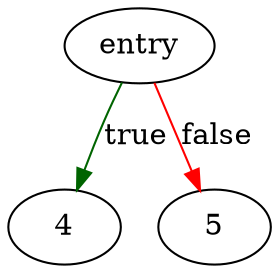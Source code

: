 digraph "dir_name" {
	// Node definitions.
	1 [label=entry];
	4;
	5;

	// Edge definitions.
	1 -> 4 [
		color=darkgreen
		label=true
	];
	1 -> 5 [
		color=red
		label=false
	];
}